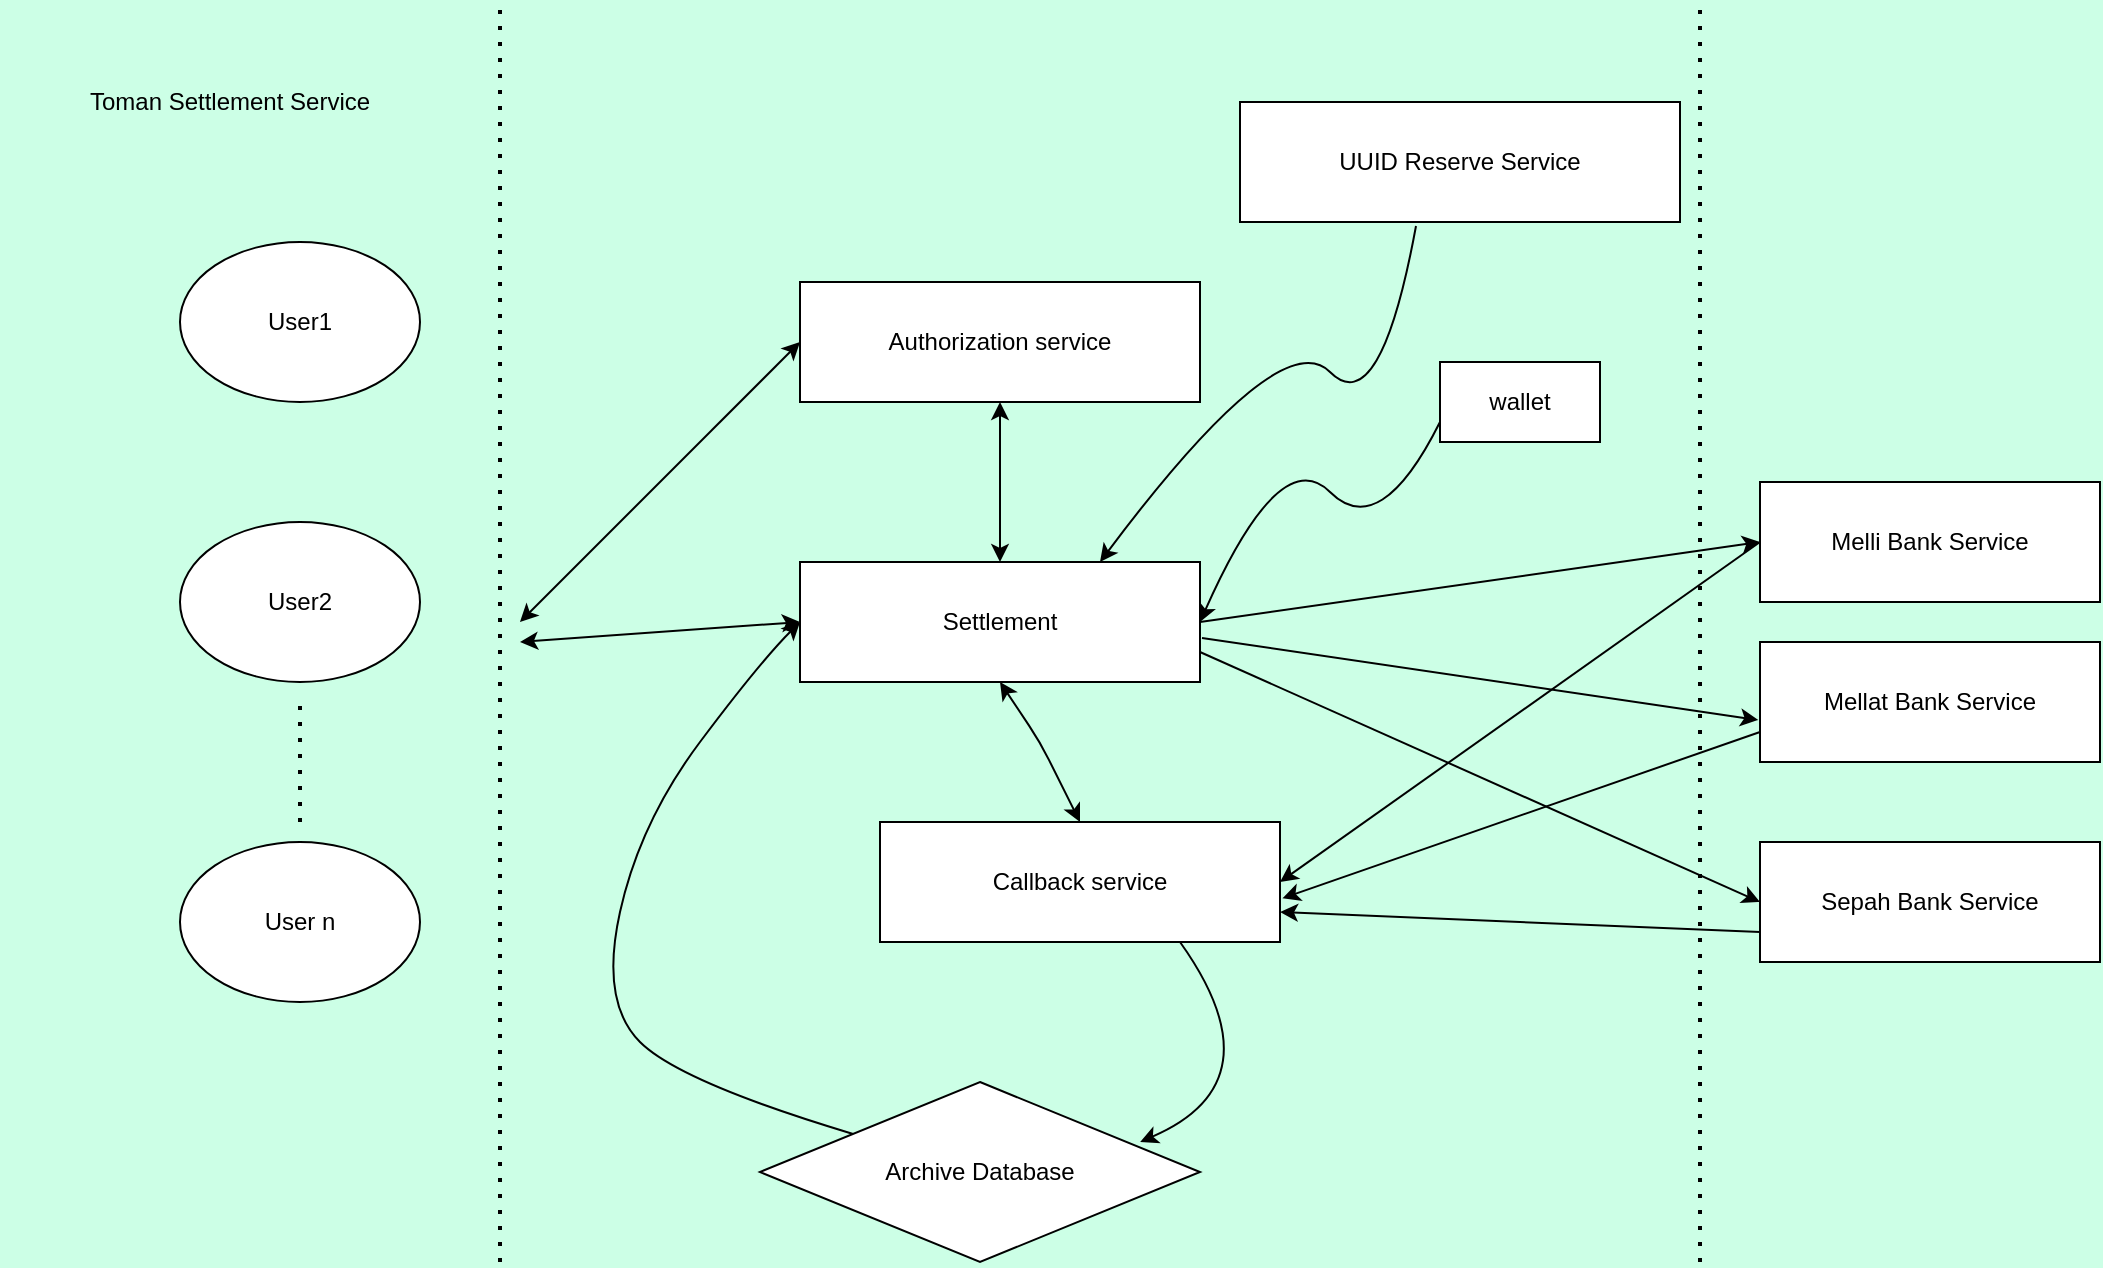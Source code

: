 <mxfile version="14.1.7" type="github" pages="2">
  <diagram id="9TmfmCz-h732q6O2XP1U" name="Page-1">
    <mxGraphModel dx="1143" dy="666" grid="1" gridSize="10" guides="1" tooltips="1" connect="1" arrows="1" fold="1" page="1" pageScale="1" pageWidth="850" pageHeight="1100" background="#CCFFE6" math="0" shadow="0">
      <root>
        <mxCell id="0" />
        <mxCell id="1" parent="0" />
        <mxCell id="yx9G2MlZ8vXQoHSZa9hz-1" value="Authorization service" style="rounded=0;whiteSpace=wrap;html=1;" vertex="1" parent="1">
          <mxGeometry x="400" y="160" width="200" height="60" as="geometry" />
        </mxCell>
        <mxCell id="yx9G2MlZ8vXQoHSZa9hz-2" value="Settlement" style="rounded=0;whiteSpace=wrap;html=1;" vertex="1" parent="1">
          <mxGeometry x="400" y="300" width="200" height="60" as="geometry" />
        </mxCell>
        <mxCell id="yx9G2MlZ8vXQoHSZa9hz-3" value="Callback service " style="rounded=0;whiteSpace=wrap;html=1;" vertex="1" parent="1">
          <mxGeometry x="440" y="430" width="200" height="60" as="geometry" />
        </mxCell>
        <mxCell id="yx9G2MlZ8vXQoHSZa9hz-4" value="Melli Bank Service" style="rounded=0;whiteSpace=wrap;html=1;" vertex="1" parent="1">
          <mxGeometry x="880" y="260" width="170" height="60" as="geometry" />
        </mxCell>
        <mxCell id="yx9G2MlZ8vXQoHSZa9hz-5" value="Mellat Bank Service" style="rounded=0;whiteSpace=wrap;html=1;" vertex="1" parent="1">
          <mxGeometry x="880" y="340" width="170" height="60" as="geometry" />
        </mxCell>
        <mxCell id="yx9G2MlZ8vXQoHSZa9hz-6" value="Sepah Bank Service" style="rounded=0;whiteSpace=wrap;html=1;" vertex="1" parent="1">
          <mxGeometry x="880" y="440" width="170" height="60" as="geometry" />
        </mxCell>
        <mxCell id="yx9G2MlZ8vXQoHSZa9hz-7" value="wallet" style="rounded=0;whiteSpace=wrap;html=1;" vertex="1" parent="1">
          <mxGeometry x="720" y="200" width="80" height="40" as="geometry" />
        </mxCell>
        <mxCell id="yx9G2MlZ8vXQoHSZa9hz-8" value="UUID Reserve Service" style="rounded=0;whiteSpace=wrap;html=1;" vertex="1" parent="1">
          <mxGeometry x="620" y="70" width="220" height="60" as="geometry" />
        </mxCell>
        <mxCell id="yx9G2MlZ8vXQoHSZa9hz-9" value="Archive Database" style="rhombus;whiteSpace=wrap;html=1;" vertex="1" parent="1">
          <mxGeometry x="380" y="560" width="220" height="90" as="geometry" />
        </mxCell>
        <mxCell id="yx9G2MlZ8vXQoHSZa9hz-10" value="User1" style="ellipse;whiteSpace=wrap;html=1;" vertex="1" parent="1">
          <mxGeometry x="90" y="140" width="120" height="80" as="geometry" />
        </mxCell>
        <mxCell id="yx9G2MlZ8vXQoHSZa9hz-11" value="User2" style="ellipse;whiteSpace=wrap;html=1;" vertex="1" parent="1">
          <mxGeometry x="90" y="280" width="120" height="80" as="geometry" />
        </mxCell>
        <mxCell id="yx9G2MlZ8vXQoHSZa9hz-12" value="User n" style="ellipse;whiteSpace=wrap;html=1;" vertex="1" parent="1">
          <mxGeometry x="90" y="440" width="120" height="80" as="geometry" />
        </mxCell>
        <mxCell id="yx9G2MlZ8vXQoHSZa9hz-17" value="" style="endArrow=none;dashed=1;html=1;dashPattern=1 3;strokeWidth=2;" edge="1" parent="1">
          <mxGeometry width="50" height="50" relative="1" as="geometry">
            <mxPoint x="250" y="650" as="sourcePoint" />
            <mxPoint x="250" y="20" as="targetPoint" />
          </mxGeometry>
        </mxCell>
        <mxCell id="yx9G2MlZ8vXQoHSZa9hz-18" value="" style="curved=1;endArrow=classic;html=1;entryX=0;entryY=0.5;entryDx=0;entryDy=0;" edge="1" parent="1" source="yx9G2MlZ8vXQoHSZa9hz-9" target="yx9G2MlZ8vXQoHSZa9hz-2">
          <mxGeometry width="50" height="50" relative="1" as="geometry">
            <mxPoint x="280" y="575" as="sourcePoint" />
            <mxPoint x="330" y="525" as="targetPoint" />
            <Array as="points">
              <mxPoint x="340" y="560" />
              <mxPoint x="300" y="520" />
              <mxPoint x="320" y="430" />
              <mxPoint x="380" y="350" />
            </Array>
          </mxGeometry>
        </mxCell>
        <mxCell id="yx9G2MlZ8vXQoHSZa9hz-19" value="" style="curved=1;endArrow=classic;html=1;exitX=0.75;exitY=1;exitDx=0;exitDy=0;entryX=0.864;entryY=0.333;entryDx=0;entryDy=0;entryPerimeter=0;" edge="1" parent="1" source="yx9G2MlZ8vXQoHSZa9hz-3" target="yx9G2MlZ8vXQoHSZa9hz-9">
          <mxGeometry width="50" height="50" relative="1" as="geometry">
            <mxPoint x="670" y="580" as="sourcePoint" />
            <mxPoint x="720" y="530" as="targetPoint" />
            <Array as="points">
              <mxPoint x="640" y="560" />
            </Array>
          </mxGeometry>
        </mxCell>
        <mxCell id="yx9G2MlZ8vXQoHSZa9hz-20" value="" style="endArrow=classic;startArrow=classic;html=1;exitX=0.5;exitY=0;exitDx=0;exitDy=0;entryX=0.5;entryY=1;entryDx=0;entryDy=0;" edge="1" parent="1" source="yx9G2MlZ8vXQoHSZa9hz-3" target="yx9G2MlZ8vXQoHSZa9hz-2">
          <mxGeometry width="50" height="50" relative="1" as="geometry">
            <mxPoint x="500" y="410" as="sourcePoint" />
            <mxPoint x="550" y="360" as="targetPoint" />
            <Array as="points">
              <mxPoint x="520" y="390" />
            </Array>
          </mxGeometry>
        </mxCell>
        <mxCell id="yx9G2MlZ8vXQoHSZa9hz-21" value="" style="endArrow=classic;startArrow=classic;html=1;entryX=0.5;entryY=1;entryDx=0;entryDy=0;exitX=0.5;exitY=0;exitDx=0;exitDy=0;" edge="1" parent="1" source="yx9G2MlZ8vXQoHSZa9hz-2" target="yx9G2MlZ8vXQoHSZa9hz-1">
          <mxGeometry width="50" height="50" relative="1" as="geometry">
            <mxPoint x="470" y="300" as="sourcePoint" />
            <mxPoint x="520" y="250" as="targetPoint" />
          </mxGeometry>
        </mxCell>
        <mxCell id="yx9G2MlZ8vXQoHSZa9hz-23" value="" style="endArrow=classic;startArrow=classic;html=1;entryX=0;entryY=0.5;entryDx=0;entryDy=0;" edge="1" parent="1" target="yx9G2MlZ8vXQoHSZa9hz-1">
          <mxGeometry width="50" height="50" relative="1" as="geometry">
            <mxPoint x="260" y="330" as="sourcePoint" />
            <mxPoint x="350" y="200" as="targetPoint" />
          </mxGeometry>
        </mxCell>
        <mxCell id="yx9G2MlZ8vXQoHSZa9hz-24" value="" style="endArrow=classic;startArrow=classic;html=1;entryX=0;entryY=0.5;entryDx=0;entryDy=0;" edge="1" parent="1" target="yx9G2MlZ8vXQoHSZa9hz-2">
          <mxGeometry width="50" height="50" relative="1" as="geometry">
            <mxPoint x="260" y="340" as="sourcePoint" />
            <mxPoint x="340" y="310" as="targetPoint" />
          </mxGeometry>
        </mxCell>
        <mxCell id="yx9G2MlZ8vXQoHSZa9hz-25" value="" style="curved=1;endArrow=classic;html=1;entryX=0.75;entryY=0;entryDx=0;entryDy=0;exitX=0.4;exitY=1.033;exitDx=0;exitDy=0;exitPerimeter=0;" edge="1" parent="1" source="yx9G2MlZ8vXQoHSZa9hz-8" target="yx9G2MlZ8vXQoHSZa9hz-2">
          <mxGeometry width="50" height="50" relative="1" as="geometry">
            <mxPoint x="640" y="230" as="sourcePoint" />
            <mxPoint x="690" y="180" as="targetPoint" />
            <Array as="points">
              <mxPoint x="690" y="230" />
              <mxPoint x="640" y="180" />
            </Array>
          </mxGeometry>
        </mxCell>
        <mxCell id="yx9G2MlZ8vXQoHSZa9hz-26" value="" style="curved=1;endArrow=classic;html=1;entryX=1;entryY=0.5;entryDx=0;entryDy=0;exitX=0;exitY=0.75;exitDx=0;exitDy=0;" edge="1" parent="1" source="yx9G2MlZ8vXQoHSZa9hz-7" target="yx9G2MlZ8vXQoHSZa9hz-2">
          <mxGeometry width="50" height="50" relative="1" as="geometry">
            <mxPoint x="640" y="290" as="sourcePoint" />
            <mxPoint x="690" y="240" as="targetPoint" />
            <Array as="points">
              <mxPoint x="690" y="290" />
              <mxPoint x="640" y="240" />
            </Array>
          </mxGeometry>
        </mxCell>
        <mxCell id="yx9G2MlZ8vXQoHSZa9hz-27" value="" style="endArrow=classic;html=1;entryX=0;entryY=0.5;entryDx=0;entryDy=0;exitX=1;exitY=0.5;exitDx=0;exitDy=0;" edge="1" parent="1" source="yx9G2MlZ8vXQoHSZa9hz-2" target="yx9G2MlZ8vXQoHSZa9hz-4">
          <mxGeometry width="50" height="50" relative="1" as="geometry">
            <mxPoint x="680" y="350" as="sourcePoint" />
            <mxPoint x="730" y="300" as="targetPoint" />
          </mxGeometry>
        </mxCell>
        <mxCell id="yx9G2MlZ8vXQoHSZa9hz-28" value="" style="endArrow=classic;html=1;entryX=-0.005;entryY=0.65;entryDx=0;entryDy=0;exitX=1.005;exitY=0.633;exitDx=0;exitDy=0;entryPerimeter=0;exitPerimeter=0;" edge="1" parent="1" source="yx9G2MlZ8vXQoHSZa9hz-2" target="yx9G2MlZ8vXQoHSZa9hz-5">
          <mxGeometry width="50" height="50" relative="1" as="geometry">
            <mxPoint x="610" y="340" as="sourcePoint" />
            <mxPoint x="890" y="300" as="targetPoint" />
          </mxGeometry>
        </mxCell>
        <mxCell id="yx9G2MlZ8vXQoHSZa9hz-29" value="" style="endArrow=classic;html=1;entryX=0;entryY=0.5;entryDx=0;entryDy=0;exitX=1;exitY=0.75;exitDx=0;exitDy=0;" edge="1" parent="1" source="yx9G2MlZ8vXQoHSZa9hz-2" target="yx9G2MlZ8vXQoHSZa9hz-6">
          <mxGeometry width="50" height="50" relative="1" as="geometry">
            <mxPoint x="611" y="347.98" as="sourcePoint" />
            <mxPoint x="889" y="389" as="targetPoint" />
          </mxGeometry>
        </mxCell>
        <mxCell id="yx9G2MlZ8vXQoHSZa9hz-30" value="" style="endArrow=none;dashed=1;html=1;dashPattern=1 3;strokeWidth=2;" edge="1" parent="1">
          <mxGeometry width="50" height="50" relative="1" as="geometry">
            <mxPoint x="850" y="650" as="sourcePoint" />
            <mxPoint x="850" y="20" as="targetPoint" />
          </mxGeometry>
        </mxCell>
        <mxCell id="yx9G2MlZ8vXQoHSZa9hz-32" value="" style="endArrow=classic;html=1;entryX=1;entryY=0.5;entryDx=0;entryDy=0;" edge="1" parent="1" target="yx9G2MlZ8vXQoHSZa9hz-3">
          <mxGeometry width="50" height="50" relative="1" as="geometry">
            <mxPoint x="880" y="290" as="sourcePoint" />
            <mxPoint x="730" y="445" as="targetPoint" />
          </mxGeometry>
        </mxCell>
        <mxCell id="yx9G2MlZ8vXQoHSZa9hz-33" value="" style="endArrow=classic;html=1;entryX=1.006;entryY=0.636;entryDx=0;entryDy=0;exitX=0;exitY=0.75;exitDx=0;exitDy=0;entryPerimeter=0;" edge="1" parent="1" source="yx9G2MlZ8vXQoHSZa9hz-5" target="yx9G2MlZ8vXQoHSZa9hz-3">
          <mxGeometry width="50" height="50" relative="1" as="geometry">
            <mxPoint x="890" y="300.0" as="sourcePoint" />
            <mxPoint x="650" y="470" as="targetPoint" />
          </mxGeometry>
        </mxCell>
        <mxCell id="yx9G2MlZ8vXQoHSZa9hz-34" value="" style="endArrow=classic;html=1;entryX=1;entryY=0.75;entryDx=0;entryDy=0;exitX=0;exitY=0.75;exitDx=0;exitDy=0;" edge="1" parent="1" source="yx9G2MlZ8vXQoHSZa9hz-6" target="yx9G2MlZ8vXQoHSZa9hz-3">
          <mxGeometry width="50" height="50" relative="1" as="geometry">
            <mxPoint x="870" y="480" as="sourcePoint" />
            <mxPoint x="660" y="480" as="targetPoint" />
          </mxGeometry>
        </mxCell>
        <mxCell id="yx9G2MlZ8vXQoHSZa9hz-35" value="" style="endArrow=none;dashed=1;html=1;dashPattern=1 3;strokeWidth=2;" edge="1" parent="1">
          <mxGeometry width="50" height="50" relative="1" as="geometry">
            <mxPoint x="150" y="430" as="sourcePoint" />
            <mxPoint x="150" y="370" as="targetPoint" />
          </mxGeometry>
        </mxCell>
        <mxCell id="yx9G2MlZ8vXQoHSZa9hz-36" value="Toman Settlement Service" style="text;html=1;strokeColor=none;fillColor=none;align=center;verticalAlign=middle;whiteSpace=wrap;rounded=0;" vertex="1" parent="1">
          <mxGeometry y="60" width="230" height="20" as="geometry" />
        </mxCell>
      </root>
    </mxGraphModel>
  </diagram>
  <diagram id="h0JzYI3h6YQAq17BDTTy" name="Page-2">
    <mxGraphModel dx="2221" dy="1899" grid="1" gridSize="10" guides="1" tooltips="1" connect="1" arrows="1" fold="1" page="1" pageScale="1" pageWidth="850" pageHeight="1100" background="#CCFFE6" math="0" shadow="1">
      <root>
        <mxCell id="MW5D7cG7npsvMn2pO1Nx-0" />
        <mxCell id="MW5D7cG7npsvMn2pO1Nx-1" parent="MW5D7cG7npsvMn2pO1Nx-0" />
        <mxCell id="MW5D7cG7npsvMn2pO1Nx-2" value="Geting Queue" style="whiteSpace=wrap;html=1;aspect=fixed;" vertex="1" parent="MW5D7cG7npsvMn2pO1Nx-1">
          <mxGeometry x="40" y="240" width="100" height="100" as="geometry" />
        </mxCell>
        <mxCell id="MW5D7cG7npsvMn2pO1Nx-3" value="scheduler " style="ellipse;whiteSpace=wrap;html=1;" vertex="1" parent="MW5D7cG7npsvMn2pO1Nx-1">
          <mxGeometry x="180" y="240" width="120" height="80" as="geometry" />
        </mxCell>
        <mxCell id="MW5D7cG7npsvMn2pO1Nx-4" value="Workspace Queue " style="whiteSpace=wrap;html=1;aspect=fixed;" vertex="1" parent="MW5D7cG7npsvMn2pO1Nx-1">
          <mxGeometry x="370" y="240" width="80" height="80" as="geometry" />
        </mxCell>
        <mxCell id="MW5D7cG7npsvMn2pO1Nx-5" value="Worker #1" style="ellipse;whiteSpace=wrap;html=1;" vertex="1" parent="MW5D7cG7npsvMn2pO1Nx-1">
          <mxGeometry x="590" y="240" width="120" height="80" as="geometry" />
        </mxCell>
        <mxCell id="MW5D7cG7npsvMn2pO1Nx-6" value="Worker #n" style="ellipse;whiteSpace=wrap;html=1;" vertex="1" parent="MW5D7cG7npsvMn2pO1Nx-1">
          <mxGeometry x="600" y="380" width="120" height="80" as="geometry" />
        </mxCell>
        <mxCell id="MW5D7cG7npsvMn2pO1Nx-7" value="&lt;div&gt;bank verify&lt;/div&gt;&lt;div&gt;bank followup&lt;br&gt;&lt;/div&gt;" style="ellipse;whiteSpace=wrap;html=1;" vertex="1" parent="MW5D7cG7npsvMn2pO1Nx-1">
          <mxGeometry x="830" y="310" width="140" height="100" as="geometry" />
        </mxCell>
        <mxCell id="MW5D7cG7npsvMn2pO1Nx-8" value="bank login/token" style="ellipse;whiteSpace=wrap;html=1;" vertex="1" parent="MW5D7cG7npsvMn2pO1Nx-1">
          <mxGeometry x="950" y="130" width="120" height="80" as="geometry" />
        </mxCell>
        <mxCell id="MW5D7cG7npsvMn2pO1Nx-9" value="UUID Reserve Service" style="rounded=1;whiteSpace=wrap;html=1;" vertex="1" parent="MW5D7cG7npsvMn2pO1Nx-1">
          <mxGeometry x="300" y="30" width="120" height="60" as="geometry" />
        </mxCell>
        <mxCell id="MW5D7cG7npsvMn2pO1Nx-10" value="Circuit&amp;nbsp; Breaker " style="ellipse;whiteSpace=wrap;html=1;" vertex="1" parent="MW5D7cG7npsvMn2pO1Nx-1">
          <mxGeometry x="331" y="390" width="160" height="110" as="geometry" />
        </mxCell>
        <mxCell id="MW5D7cG7npsvMn2pO1Nx-11" value="&lt;font style=&quot;font-size: 18px&quot;&gt;Melli Bank Service&lt;/font&gt;" style="text;html=1;strokeColor=none;fillColor=none;align=center;verticalAlign=middle;whiteSpace=wrap;rounded=0;" vertex="1" parent="MW5D7cG7npsvMn2pO1Nx-1">
          <mxGeometry x="90" y="30" width="180" height="20" as="geometry" />
        </mxCell>
        <mxCell id="MW5D7cG7npsvMn2pO1Nx-12" value="" style="endArrow=none;dashed=1;html=1;dashPattern=1 3;strokeWidth=2;entryX=0.5;entryY=1;entryDx=0;entryDy=0;" edge="1" parent="MW5D7cG7npsvMn2pO1Nx-1" target="MW5D7cG7npsvMn2pO1Nx-5">
          <mxGeometry width="50" height="50" relative="1" as="geometry">
            <mxPoint x="650" y="380" as="sourcePoint" />
            <mxPoint x="680" y="330" as="targetPoint" />
          </mxGeometry>
        </mxCell>
        <mxCell id="MW5D7cG7npsvMn2pO1Nx-13" value="" style="curved=1;endArrow=classic;html=1;" edge="1" parent="MW5D7cG7npsvMn2pO1Nx-1">
          <mxGeometry width="50" height="50" relative="1" as="geometry">
            <mxPoint x="-130" y="270" as="sourcePoint" />
            <mxPoint x="40" y="260" as="targetPoint" />
            <Array as="points">
              <mxPoint x="-80" y="260" />
              <mxPoint x="-10" y="260" />
            </Array>
          </mxGeometry>
        </mxCell>
        <mxCell id="MW5D7cG7npsvMn2pO1Nx-14" value="from settlement" style="text;html=1;strokeColor=none;fillColor=none;align=center;verticalAlign=middle;whiteSpace=wrap;rounded=0;" vertex="1" parent="MW5D7cG7npsvMn2pO1Nx-1">
          <mxGeometry x="-100" y="230" width="100" height="20" as="geometry" />
        </mxCell>
        <mxCell id="MW5D7cG7npsvMn2pO1Nx-15" value="" style="endArrow=none;dashed=1;html=1;dashPattern=1 3;strokeWidth=2;" edge="1" parent="MW5D7cG7npsvMn2pO1Nx-1">
          <mxGeometry width="50" height="50" relative="1" as="geometry">
            <mxPoint x="20" y="1006" as="sourcePoint" />
            <mxPoint x="20" y="-1" as="targetPoint" />
          </mxGeometry>
        </mxCell>
        <mxCell id="MW5D7cG7npsvMn2pO1Nx-16" value="" style="endArrow=classic;html=1;entryX=0;entryY=0.5;entryDx=0;entryDy=0;exitX=1.05;exitY=0.4;exitDx=0;exitDy=0;exitPerimeter=0;" edge="1" parent="MW5D7cG7npsvMn2pO1Nx-1" source="MW5D7cG7npsvMn2pO1Nx-2" target="MW5D7cG7npsvMn2pO1Nx-3">
          <mxGeometry width="50" height="50" relative="1" as="geometry">
            <mxPoint x="130" y="310" as="sourcePoint" />
            <mxPoint x="180" y="260" as="targetPoint" />
          </mxGeometry>
        </mxCell>
        <mxCell id="MW5D7cG7npsvMn2pO1Nx-17" value="" style="endArrow=classic;html=1;" edge="1" parent="MW5D7cG7npsvMn2pO1Nx-1" source="MW5D7cG7npsvMn2pO1Nx-3" target="MW5D7cG7npsvMn2pO1Nx-10">
          <mxGeometry width="50" height="50" relative="1" as="geometry">
            <mxPoint x="280" y="350" as="sourcePoint" />
            <mxPoint x="330" y="300" as="targetPoint" />
            <Array as="points">
              <mxPoint x="330" y="350" />
            </Array>
          </mxGeometry>
        </mxCell>
        <mxCell id="MW5D7cG7npsvMn2pO1Nx-18" value="" style="endArrow=classic;html=1;entryX=0.5;entryY=1;entryDx=0;entryDy=0;" edge="1" parent="MW5D7cG7npsvMn2pO1Nx-1" target="MW5D7cG7npsvMn2pO1Nx-3">
          <mxGeometry width="50" height="50" relative="1" as="geometry">
            <mxPoint x="330" y="450" as="sourcePoint" />
            <mxPoint x="250" y="360" as="targetPoint" />
            <Array as="points">
              <mxPoint x="280" y="400" />
              <mxPoint x="260" y="360" />
            </Array>
          </mxGeometry>
        </mxCell>
        <mxCell id="MW5D7cG7npsvMn2pO1Nx-19" value="" style="endArrow=classic;html=1;entryX=0;entryY=0.5;entryDx=0;entryDy=0;exitX=1;exitY=0.5;exitDx=0;exitDy=0;" edge="1" parent="MW5D7cG7npsvMn2pO1Nx-1" source="MW5D7cG7npsvMn2pO1Nx-3" target="MW5D7cG7npsvMn2pO1Nx-4">
          <mxGeometry width="50" height="50" relative="1" as="geometry">
            <mxPoint x="310" y="310" as="sourcePoint" />
            <mxPoint x="360" y="260" as="targetPoint" />
          </mxGeometry>
        </mxCell>
        <mxCell id="MW5D7cG7npsvMn2pO1Nx-20" value="" style="endArrow=classic;html=1;entryX=1;entryY=0;entryDx=0;entryDy=0;exitX=0.675;exitY=0.988;exitDx=0;exitDy=0;exitPerimeter=0;" edge="1" parent="MW5D7cG7npsvMn2pO1Nx-1" source="MW5D7cG7npsvMn2pO1Nx-4" target="MW5D7cG7npsvMn2pO1Nx-10">
          <mxGeometry width="50" height="50" relative="1" as="geometry">
            <mxPoint x="440" y="380" as="sourcePoint" />
            <mxPoint x="490" y="330" as="targetPoint" />
          </mxGeometry>
        </mxCell>
        <mxCell id="MW5D7cG7npsvMn2pO1Nx-23" value="" style="endArrow=classic;startArrow=classic;html=1;entryX=0;entryY=0;entryDx=0;entryDy=0;exitX=1;exitY=0.5;exitDx=0;exitDy=0;" edge="1" parent="MW5D7cG7npsvMn2pO1Nx-1" source="MW5D7cG7npsvMn2pO1Nx-5" target="MW5D7cG7npsvMn2pO1Nx-7">
          <mxGeometry width="50" height="50" relative="1" as="geometry">
            <mxPoint x="720" y="310" as="sourcePoint" />
            <mxPoint x="770" y="260" as="targetPoint" />
          </mxGeometry>
        </mxCell>
        <mxCell id="MW5D7cG7npsvMn2pO1Nx-24" value="" style="endArrow=classic;startArrow=classic;html=1;exitX=1;exitY=0.25;exitDx=0;exitDy=0;entryX=0;entryY=0.5;entryDx=0;entryDy=0;" edge="1" parent="MW5D7cG7npsvMn2pO1Nx-1" source="MW5D7cG7npsvMn2pO1Nx-4" target="MW5D7cG7npsvMn2pO1Nx-5">
          <mxGeometry width="50" height="50" relative="1" as="geometry">
            <mxPoint x="470" y="300" as="sourcePoint" />
            <mxPoint x="520" y="250" as="targetPoint" />
          </mxGeometry>
        </mxCell>
        <mxCell id="MW5D7cG7npsvMn2pO1Nx-26" value="" style="endArrow=classic;startArrow=classic;html=1;entryX=0.1;entryY=0.79;entryDx=0;entryDy=0;entryPerimeter=0;exitX=1;exitY=0.5;exitDx=0;exitDy=0;" edge="1" parent="MW5D7cG7npsvMn2pO1Nx-1" source="MW5D7cG7npsvMn2pO1Nx-6" target="MW5D7cG7npsvMn2pO1Nx-7">
          <mxGeometry width="50" height="50" relative="1" as="geometry">
            <mxPoint x="760" y="440" as="sourcePoint" />
            <mxPoint x="810" y="390" as="targetPoint" />
          </mxGeometry>
        </mxCell>
        <mxCell id="MW5D7cG7npsvMn2pO1Nx-27" value="" style="endArrow=classic;startArrow=classic;html=1;exitX=1;exitY=0.5;exitDx=0;exitDy=0;" edge="1" parent="MW5D7cG7npsvMn2pO1Nx-1" source="MW5D7cG7npsvMn2pO1Nx-4" target="MW5D7cG7npsvMn2pO1Nx-6">
          <mxGeometry width="50" height="50" relative="1" as="geometry">
            <mxPoint x="520" y="410" as="sourcePoint" />
            <mxPoint x="570" y="360" as="targetPoint" />
          </mxGeometry>
        </mxCell>
        <mxCell id="MW5D7cG7npsvMn2pO1Nx-28" value="" style="endArrow=none;dashed=1;html=1;dashPattern=1 3;strokeWidth=2;" edge="1" parent="MW5D7cG7npsvMn2pO1Nx-1">
          <mxGeometry width="50" height="50" relative="1" as="geometry">
            <mxPoint x="820" y="998" as="sourcePoint" />
            <mxPoint x="820" y="-20" as="targetPoint" />
          </mxGeometry>
        </mxCell>
        <mxCell id="MW5D7cG7npsvMn2pO1Nx-29" value="" style="curved=1;endArrow=classic;html=1;entryX=0.667;entryY=0;entryDx=0;entryDy=0;entryPerimeter=0;exitX=0;exitY=0;exitDx=0;exitDy=0;" edge="1" parent="MW5D7cG7npsvMn2pO1Nx-1" source="MW5D7cG7npsvMn2pO1Nx-8" target="MW5D7cG7npsvMn2pO1Nx-3">
          <mxGeometry width="50" height="50" relative="1" as="geometry">
            <mxPoint x="300" y="180" as="sourcePoint" />
            <mxPoint x="350" y="130" as="targetPoint" />
            <Array as="points">
              <mxPoint x="350" y="180" />
            </Array>
          </mxGeometry>
        </mxCell>
        <mxCell id="MW5D7cG7npsvMn2pO1Nx-30" value="" style="endArrow=classic;html=1;entryX=0.375;entryY=0.013;entryDx=0;entryDy=0;entryPerimeter=0;exitX=0.5;exitY=1;exitDx=0;exitDy=0;" edge="1" parent="MW5D7cG7npsvMn2pO1Nx-1" source="MW5D7cG7npsvMn2pO1Nx-9" target="MW5D7cG7npsvMn2pO1Nx-3">
          <mxGeometry width="50" height="50" relative="1" as="geometry">
            <mxPoint x="230" y="140" as="sourcePoint" />
            <mxPoint x="280" y="90" as="targetPoint" />
          </mxGeometry>
        </mxCell>
        <mxCell id="MW5D7cG7npsvMn2pO1Nx-31" value="" style="curved=1;endArrow=classic;html=1;exitX=0.042;exitY=0.7;exitDx=0;exitDy=0;exitPerimeter=0;" edge="1" parent="MW5D7cG7npsvMn2pO1Nx-1" source="MW5D7cG7npsvMn2pO1Nx-5">
          <mxGeometry width="50" height="50" relative="1" as="geometry">
            <mxPoint x="490" y="560" as="sourcePoint" />
            <mxPoint x="-80" y="570" as="targetPoint" />
            <Array as="points">
              <mxPoint x="530" y="460" />
              <mxPoint x="490" y="510" />
              <mxPoint x="340" y="550" />
            </Array>
          </mxGeometry>
        </mxCell>
        <mxCell id="MW5D7cG7npsvMn2pO1Nx-32" value="" style="curved=1;endArrow=classic;html=1;exitX=0.042;exitY=0.7;exitDx=0;exitDy=0;exitPerimeter=0;" edge="1" parent="MW5D7cG7npsvMn2pO1Nx-1">
          <mxGeometry width="50" height="50" relative="1" as="geometry">
            <mxPoint x="645.04" y="460" as="sourcePoint" />
            <mxPoint x="-30" y="734" as="targetPoint" />
            <Array as="points">
              <mxPoint x="580" y="624" />
              <mxPoint x="540" y="674" />
              <mxPoint x="390" y="714" />
            </Array>
          </mxGeometry>
        </mxCell>
        <mxCell id="MW5D7cG7npsvMn2pO1Nx-33" value="To callback" style="text;html=1;strokeColor=none;fillColor=none;align=center;verticalAlign=middle;whiteSpace=wrap;rounded=0;" vertex="1" parent="MW5D7cG7npsvMn2pO1Nx-1">
          <mxGeometry x="20" y="530" width="100" height="20" as="geometry" />
        </mxCell>
        <mxCell id="MW5D7cG7npsvMn2pO1Nx-34" value="To callback" style="text;html=1;strokeColor=none;fillColor=none;align=center;verticalAlign=middle;whiteSpace=wrap;rounded=0;" vertex="1" parent="MW5D7cG7npsvMn2pO1Nx-1">
          <mxGeometry x="30" y="700" width="100" height="20" as="geometry" />
        </mxCell>
      </root>
    </mxGraphModel>
  </diagram>
</mxfile>
